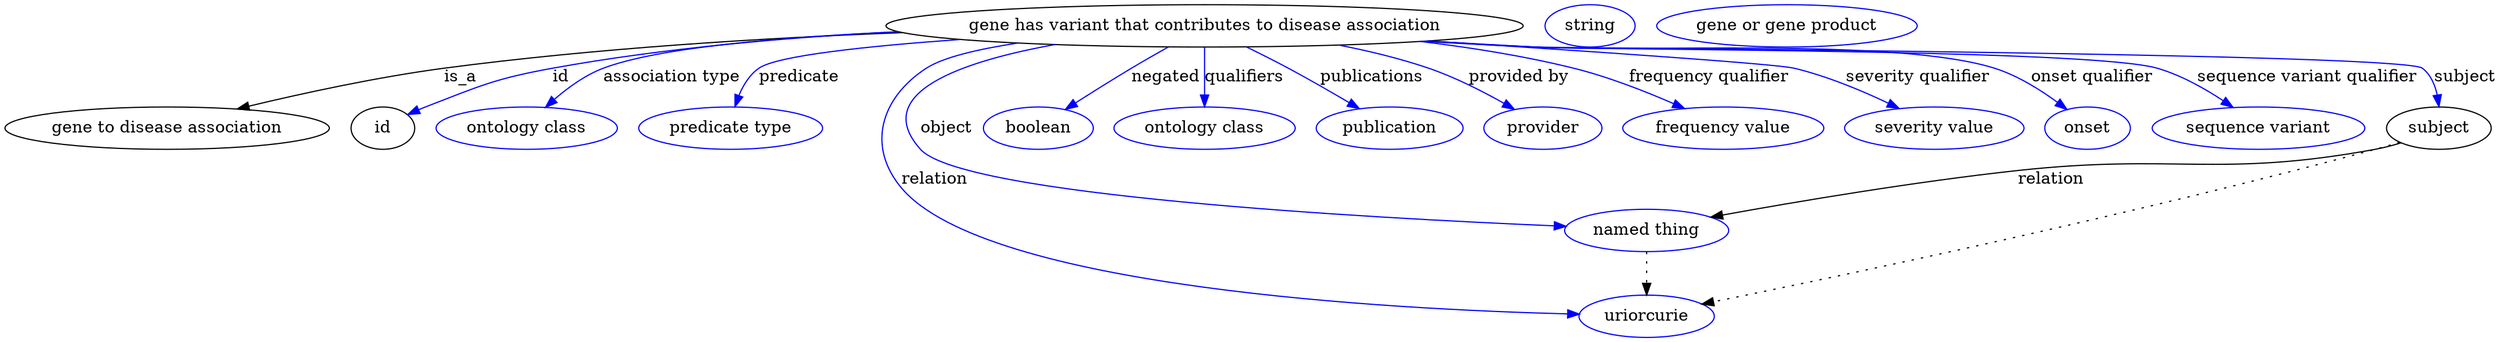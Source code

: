 digraph {
	graph [bb="0,0,1737.7,283"];
	node [label="\N"];
	"gene has variant that contributes to disease association"	 [height=0.5,
		label="gene has variant that contributes to disease association",
		pos="845.94,265",
		width=5.6689];
	"gene to disease association"	 [height=0.5,
		pos="105.94,178",
		width=2.9428];
	"gene has variant that contributes to disease association" -> "gene to disease association"	 [label=is_a,
		lp="323.94,221.5",
		pos="e,158.61,193.67 667.37,256.28 539.6,249.4 378.98,239.29 312.94,229 263.78,221.34 209.18,207.67 168.4,196.4"];
	id	 [height=0.5,
		pos="256.94,178",
		width=0.75];
	"gene has variant that contributes to disease association" -> id	 [color=blue,
		label=id,
		lp="391.44,221.5",
		pos="e,278.61,189.17 669.35,255.96 563.16,249.59 438.68,240.22 385.94,229 351.06,221.58 313.37,205.68 287.79,193.59",
		style=solid];
	"association type"	 [color=blue,
		height=0.5,
		label="ontology class",
		pos="363.94,178",
		width=1.7151];
	"gene has variant that contributes to disease association" -> "association type"	 [color=blue,
		label="association type",
		lp="467.94,221.5",
		pos="e,379.09,195.64 673.96,255.29 567.72,248.42 447.31,238.74 423.94,229 409.96,223.18 396.85,212.84 386.47,203",
		style=solid];
	predicate	 [color=blue,
		height=0.5,
		label="predicate type",
		pos="503.94,178",
		width=1.679];
	"gene has variant that contributes to disease association" -> predicate	 [color=blue,
		label=predicate,
		lp="552.94,221.5",
		pos="e,507.69,196 686.2,253.77 613.99,247.44 541.66,238.83 527.94,229 520.08,223.37 514.71,214.48 511.08,205.7",
		style=solid];
	object	 [color=blue,
		height=0.5,
		label="named thing",
		pos="1146.9,91",
		width=1.5346];
	"gene has variant that contributes to disease association" -> object	 [color=blue,
		label=object,
		lp="663.94,178",
		pos="e,1092.5,94.525 753.41,248.94 684.39,233.01 608.19,204.47 646.94,160 675.18,127.6 953.79,104.34 1082.4,95.234",
		style=solid];
	relation	 [color=blue,
		height=0.5,
		label=uriorcurie,
		pos="1146.9,18",
		width=1.2638];
	"gene has variant that contributes to disease association" -> relation	 [color=blue,
		label=relation,
		lp="666.94,134.5",
		pos="e,1102.7,22.299 727.91,250.29 696.66,244.74 667.99,237.64 654.94,229 616.99,203.89 611.28,156.49 645.94,127 713.24,69.754 977.41,\
35.748 1092.7,23.361",
		style=solid];
	negated	 [color=blue,
		height=0.5,
		label=boolean,
		pos="727.94,178",
		width=1.0652];
	"gene has variant that contributes to disease association" -> negated	 [color=blue,
		label=negated,
		lp="816.44,221.5",
		pos="e,748.81,193.39 821.49,246.97 802.71,233.12 776.71,213.96 756.89,199.34",
		style=solid];
	qualifiers	 [color=blue,
		height=0.5,
		label="ontology class",
		pos="845.94,178",
		width=1.7151];
	"gene has variant that contributes to disease association" -> qualifiers	 [color=blue,
		label=qualifiers,
		lp="871.94,221.5",
		pos="e,845.94,196 845.94,246.97 845.94,235.19 845.94,219.56 845.94,206.16",
		style=solid];
	publications	 [color=blue,
		height=0.5,
		label=publication,
		pos="975.94,178",
		width=1.3902];
	"gene has variant that contributes to disease association" -> publications	 [color=blue,
		label=publications,
		lp="956.44,221.5",
		pos="e,953.07,194.04 874.26,247.05 883.16,241.34 892.99,234.96 901.94,229 916.11,219.57 931.64,208.91 944.8,199.79",
		style=solid];
	"provided by"	 [color=blue,
		height=0.5,
		label=provider,
		pos="1083.9,178",
		width=1.1193];
	"gene has variant that contributes to disease association" -> "provided by"	 [color=blue,
		label="provided by",
		lp="1057.9,221.5",
		pos="e,1061.5,193.04 930.95,248.59 951.9,243.39 974.03,236.89 993.94,229 1014.4,220.91 1035.8,208.9 1052.7,198.57",
		style=solid];
	"frequency qualifier"	 [color=blue,
		height=0.5,
		label="frequency value",
		pos="1209.9,178",
		width=1.8776];
	"gene has variant that contributes to disease association" -> "frequency qualifier"	 [color=blue,
		label="frequency qualifier",
		lp="1186.9,221.5",
		pos="e,1179.6,194.23 984.69,251.79 1021,246.48 1059.8,239.13 1094.9,229 1120.9,221.52 1148.6,209.36 1170.3,198.79",
		style=solid];
	"severity qualifier"	 [color=blue,
		height=0.5,
		label="severity value",
		pos="1354.9,178",
		width=1.661];
	"gene has variant that contributes to disease association" -> "severity qualifier"	 [color=blue,
		label="severity qualifier",
		lp="1331.4,221.5",
		pos="e,1326.9,193.98 991.65,252.35 1102.3,242.65 1236.7,230.66 1242.9,229 1269,222.09 1296.6,209.59 1317.9,198.69",
		style=solid];
	"onset qualifier"	 [color=blue,
		height=0.5,
		label=onset,
		pos="1461.9,178",
		width=0.81243];
	"gene has variant that contributes to disease association" -> "onset qualifier"	 [color=blue,
		label="onset qualifier",
		lp="1452.4,221.5",
		pos="e,1444.9,192.61 990.26,252.24 1013.2,250.37 1036.7,248.56 1058.9,247 1130.7,241.97 1313.5,251.04 1381.9,229 1401.9,222.58 1421.7,\
209.97 1436.7,198.9",
		style=solid];
	"sequence variant qualifier"	 [color=blue,
		height=0.5,
		label="sequence variant",
		pos="1578.9,178",
		width=1.9318];
	"gene has variant that contributes to disease association" -> "sequence variant qualifier"	 [color=blue,
		label="sequence variant qualifier",
		lp="1597.4,221.5",
		pos="e,1557.9,195.16 988.52,252.1 1012,250.21 1036.2,248.43 1058.9,247 1155.9,240.91 1403,257.36 1495.9,229 1515.1,223.14 1534.4,211.75 \
1549.5,201.22",
		style=solid];
	subject	 [height=0.5,
		pos="1701.9,178",
		width=0.99297];
	"gene has variant that contributes to disease association" -> subject	 [color=blue,
		label=subject,
		lp="1705.4,221.5",
		pos="e,1696.5,195.92 987.08,251.98 1011,250.08 1035.7,248.32 1058.9,247 1093,245.06 1642.6,246.35 1671.9,229 1681,223.64 1687.6,214.41 \
1692.3,205.26",
		style=solid];
	association_id	 [color=blue,
		height=0.5,
		label=string,
		pos="1098.9,265",
		width=0.84854];
	object -> relation	 [pos="e,1146.9,36.09 1146.9,72.955 1146.9,64.883 1146.9,55.176 1146.9,46.182",
		style=dotted];
	subject -> object	 [label=relation,
		lp="1430.9,134.5",
		pos="e,1192.3,101.5 1675.4,165.57 1669.7,163.37 1663.7,161.36 1657.9,160 1550.3,134.76 1519.5,156.54 1409.9,142 1337.6,132.4 1255.2,115.41 \
1202.2,103.7"];
	subject -> relation	 [pos="e,1186.2,27.24 1674.7,166.26 1669.2,164.06 1663.4,161.87 1657.9,160 1491,102.89 1287.8,51.738 1196,29.605",
		style=dotted];
	"gene has variant that contributes to disease association_subject"	 [color=blue,
		height=0.5,
		label="gene or gene product",
		pos="1232.9,265",
		width=2.3651];
}
